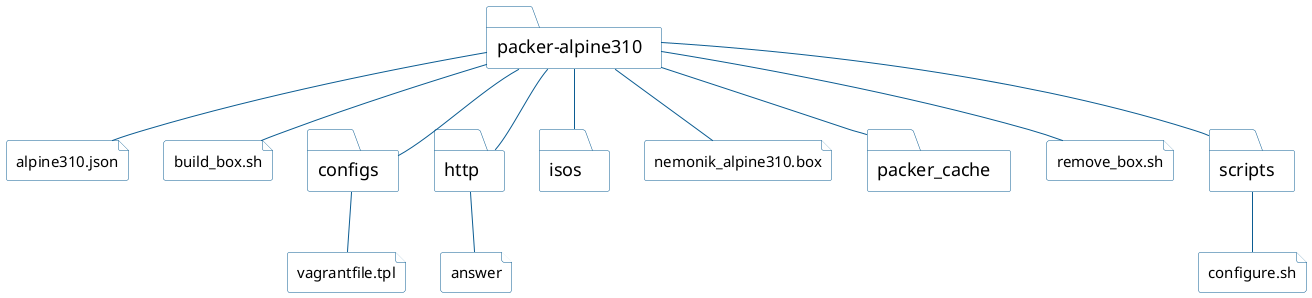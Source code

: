 @startuml
skinparam shadowing false

skinparam folder {
        BorderColor #0B5C92
        BackgroundColor none
        FontStyle "Thin"
        FontSize 18
}

skinparam file {
        BorderColor #0B5C92
        BackgroundColor #ffffff
        FontStyle "Thin"
        FontSize 15
}

skinparam note {
        BorderColor #0B5C92
        BackgroundColor #FEFECE
        FontStyle "Thin"
        FontSize 15
}

folder "packer-alpine310" as packeralpine310
file "alpine310.json" as alpine310json
file "build_box.sh" as buildboxsh
folder "configs" as configs
file "vagrantfile.tpl" as vagrantfiletpl
folder "http" as http
file "answer" as answer
folder "isos" as isos
file "nemonik_alpine310.box" as nemonikalpine310box
folder "packer_cache" as packercache
file "remove_box.sh" as removeboxsh
folder "scripts" as scripts
file "configure.sh" as configuresh

packeralpine310 -[#0B5C92]- alpine310json
packeralpine310 -[#0B5C92]- buildboxsh

packeralpine310 -[#0B5C92]- configs
configs -[#0B5C92]- vagrantfiletpl

packeralpine310 -[#0B5C92]- http
http -[#0B5C92]- answer

packeralpine310 -[#0B5C92]- isos
packeralpine310 -[#0B5C92]- nemonikalpine310box
packeralpine310 -[#0B5C92]- packercache
packeralpine310 -[#0B5C92]- removeboxsh

packeralpine310 -[#0B5C92]- scripts
scripts -[#0B5C92]- configuresh

@enduml
